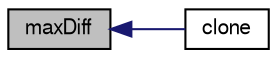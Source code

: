 digraph "maxDiff"
{
  bgcolor="transparent";
  edge [fontname="FreeSans",fontsize="10",labelfontname="FreeSans",labelfontsize="10"];
  node [fontname="FreeSans",fontsize="10",shape=record];
  rankdir="LR";
  Node1157 [label="maxDiff",height=0.2,width=0.4,color="black", fillcolor="grey75", style="filled", fontcolor="black"];
  Node1157 -> Node1158 [dir="back",color="midnightblue",fontsize="10",style="solid",fontname="FreeSans"];
  Node1158 [label="clone",height=0.2,width=0.4,color="black",URL="$a28970.html#a7298bb50f4f395a0e07fd4303184c465",tooltip="Return clone. "];
}
